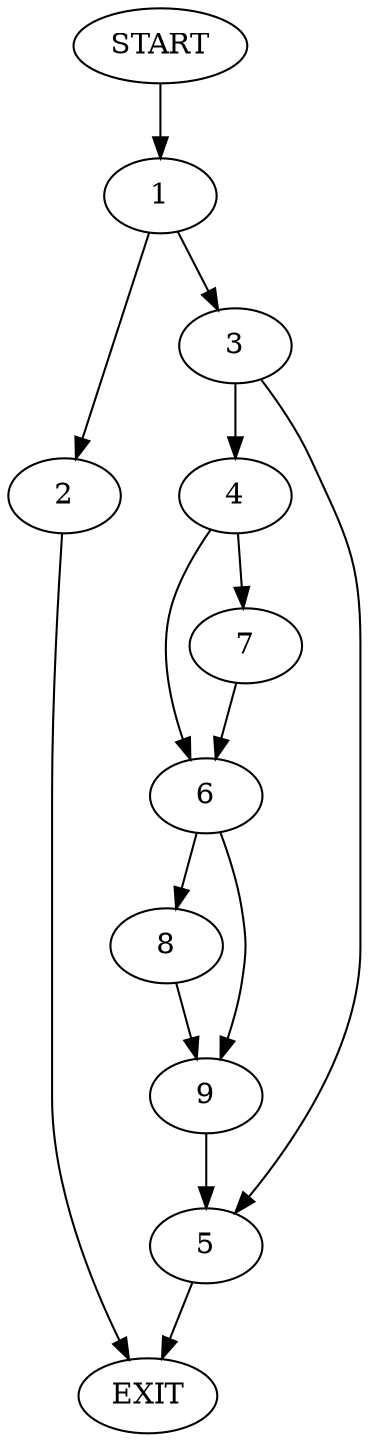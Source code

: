 digraph {
0 [label="START"]
10 [label="EXIT"]
0 -> 1
1 -> 2
1 -> 3
2 -> 10
3 -> 4
3 -> 5
5 -> 10
4 -> 6
4 -> 7
6 -> 8
6 -> 9
7 -> 6
9 -> 5
8 -> 9
}
